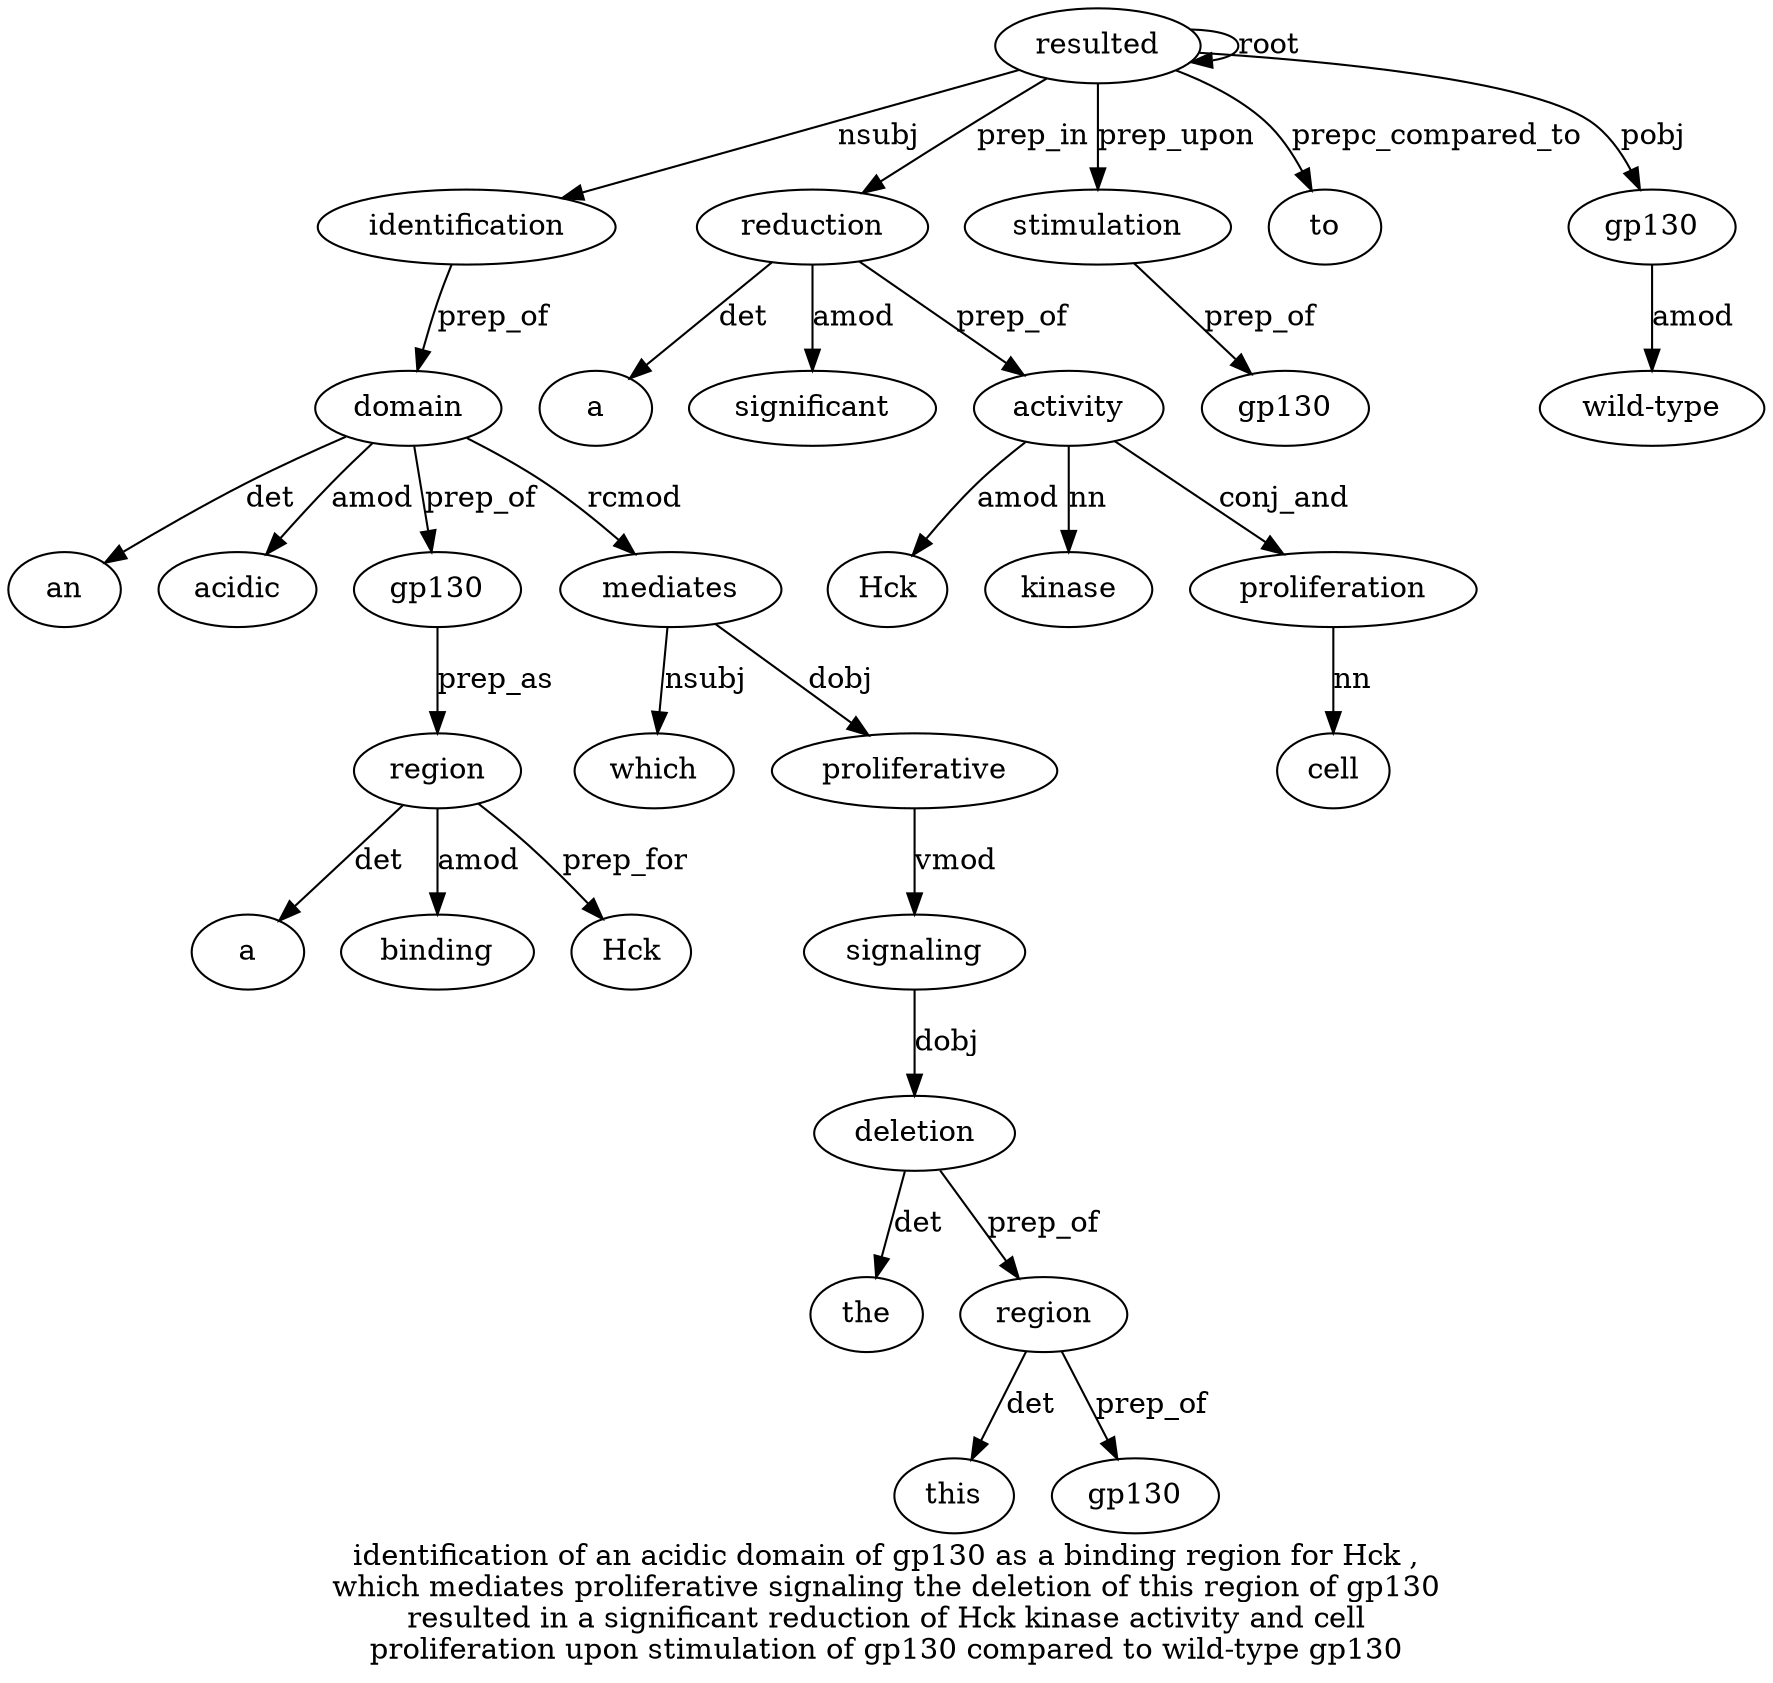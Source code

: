 digraph "identification of an acidic domain of gp130 as a binding region for Hck ,  which mediates proliferative signaling the deletion of this region of gp130 resulted in a significant reduction of Hck kinase activity and cell proliferation upon stimulation of gp130 compared to wild-type gp130" {
label="identification of an acidic domain of gp130 as a binding region for Hck ,
which mediates proliferative signaling the deletion of this region of gp130
resulted in a significant reduction of Hck kinase activity and cell
proliferation upon stimulation of gp130 compared to wild-type gp130";
resulted26 [style=filled, fillcolor=white, label=resulted];
identification1 [style=filled, fillcolor=white, label=identification];
resulted26 -> identification1  [label=nsubj];
domain5 [style=filled, fillcolor=white, label=domain];
an3 [style=filled, fillcolor=white, label=an];
domain5 -> an3  [label=det];
acidic4 [style=filled, fillcolor=white, label=acidic];
domain5 -> acidic4  [label=amod];
identification1 -> domain5  [label=prep_of];
gp1307 [style=filled, fillcolor=white, label=gp130];
domain5 -> gp1307  [label=prep_of];
region11 [style=filled, fillcolor=white, label=region];
a9 [style=filled, fillcolor=white, label=a];
region11 -> a9  [label=det];
binding10 [style=filled, fillcolor=white, label=binding];
region11 -> binding10  [label=amod];
gp1307 -> region11  [label=prep_as];
Hck13 [style=filled, fillcolor=white, label=Hck];
region11 -> Hck13  [label=prep_for];
mediates16 [style=filled, fillcolor=white, label=mediates];
which15 [style=filled, fillcolor=white, label=which];
mediates16 -> which15  [label=nsubj];
domain5 -> mediates16  [label=rcmod];
proliferative17 [style=filled, fillcolor=white, label=proliferative];
mediates16 -> proliferative17  [label=dobj];
signaling18 [style=filled, fillcolor=white, label=signaling];
proliferative17 -> signaling18  [label=vmod];
deletion20 [style=filled, fillcolor=white, label=deletion];
the19 [style=filled, fillcolor=white, label=the];
deletion20 -> the19  [label=det];
signaling18 -> deletion20  [label=dobj];
region23 [style=filled, fillcolor=white, label=region];
this22 [style=filled, fillcolor=white, label=this];
region23 -> this22  [label=det];
deletion20 -> region23  [label=prep_of];
gp13025 [style=filled, fillcolor=white, label=gp130];
region23 -> gp13025  [label=prep_of];
resulted26 -> resulted26  [label=root];
reduction30 [style=filled, fillcolor=white, label=reduction];
a28 [style=filled, fillcolor=white, label=a];
reduction30 -> a28  [label=det];
significant29 [style=filled, fillcolor=white, label=significant];
reduction30 -> significant29  [label=amod];
resulted26 -> reduction30  [label=prep_in];
activity34 [style=filled, fillcolor=white, label=activity];
Hck32 [style=filled, fillcolor=white, label=Hck];
activity34 -> Hck32  [label=amod];
kinase33 [style=filled, fillcolor=white, label=kinase];
activity34 -> kinase33  [label=nn];
reduction30 -> activity34  [label=prep_of];
proliferation37 [style=filled, fillcolor=white, label=proliferation];
cell36 [style=filled, fillcolor=white, label=cell];
proliferation37 -> cell36  [label=nn];
activity34 -> proliferation37  [label=conj_and];
stimulation39 [style=filled, fillcolor=white, label=stimulation];
resulted26 -> stimulation39  [label=prep_upon];
gp1304 [style=filled, fillcolor=white, label=gp130];
stimulation39 -> gp1304  [label=prep_of];
to43 [style=filled, fillcolor=white, label=to];
resulted26 -> to43  [label=prepc_compared_to];
gp13045 [style=filled, fillcolor=white, label=gp130];
"wild-type44" [style=filled, fillcolor=white, label="wild-type"];
gp13045 -> "wild-type44"  [label=amod];
resulted26 -> gp13045  [label=pobj];
}

